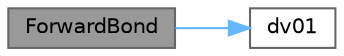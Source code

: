 digraph "ForwardBond"
{
 // INTERACTIVE_SVG=YES
 // LATEX_PDF_SIZE
  bgcolor="transparent";
  edge [fontname=Helvetica,fontsize=10,labelfontname=Helvetica,labelfontsize=10];
  node [fontname=Helvetica,fontsize=10,shape=box,height=0.2,width=0.4];
  rankdir="LR";
  Node1 [label="ForwardBond",height=0.2,width=0.4,color="gray40", fillcolor="grey60", style="filled", fontcolor="black",tooltip="Constructor taking an envelope and bond data."];
  Node1 -> Node2 [color="steelblue1",style="solid"];
  Node2 [label="dv01",height=0.2,width=0.4,color="grey40", fillcolor="white", style="filled",URL="$classore_1_1data_1_1_forward_bond.html#a9876e51eb1e3ec212f3bdc86f69d75ea",tooltip=" "];
}
